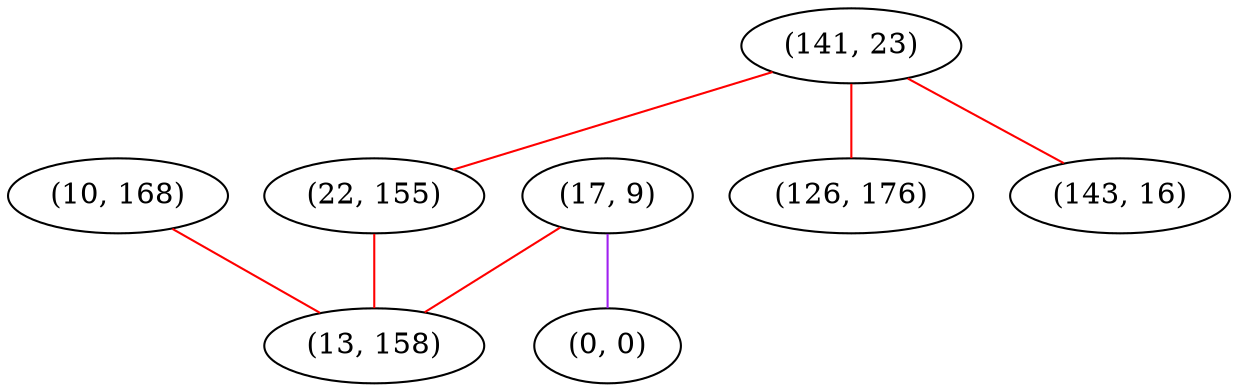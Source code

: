 graph "" {
"(10, 168)";
"(141, 23)";
"(17, 9)";
"(22, 155)";
"(0, 0)";
"(126, 176)";
"(13, 158)";
"(143, 16)";
"(10, 168)" -- "(13, 158)"  [color=red, key=0, weight=1];
"(141, 23)" -- "(22, 155)"  [color=red, key=0, weight=1];
"(141, 23)" -- "(143, 16)"  [color=red, key=0, weight=1];
"(141, 23)" -- "(126, 176)"  [color=red, key=0, weight=1];
"(17, 9)" -- "(13, 158)"  [color=red, key=0, weight=1];
"(17, 9)" -- "(0, 0)"  [color=purple, key=0, weight=4];
"(22, 155)" -- "(13, 158)"  [color=red, key=0, weight=1];
}
